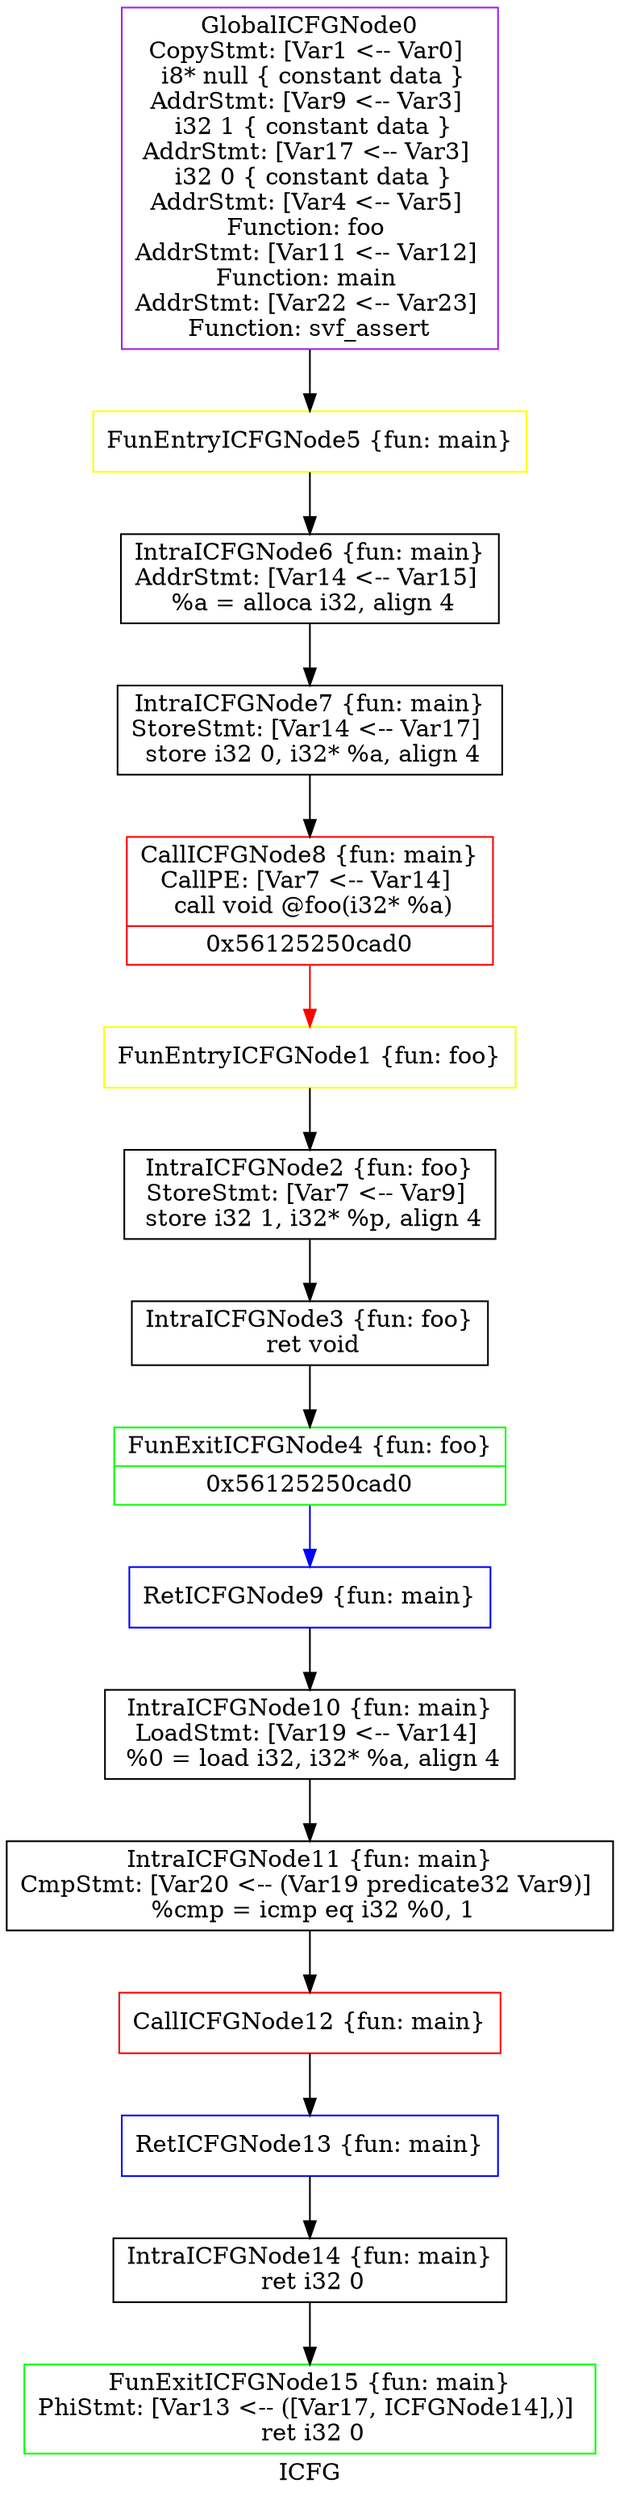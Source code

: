 digraph "ICFG" {
	label="ICFG";

	Node0x561252478800 [shape=record,color=purple,label="{GlobalICFGNode0\nCopyStmt: [Var1 \<-- Var0]  \n i8* null \{ constant data \}\nAddrStmt: [Var9 \<-- Var3]  \n i32 1 \{ constant data \}\nAddrStmt: [Var17 \<-- Var3]  \n i32 0 \{ constant data \}\nAddrStmt: [Var4 \<-- Var5]  \nFunction: foo \nAddrStmt: [Var11 \<-- Var12]  \nFunction: main \nAddrStmt: [Var22 \<-- Var23]  \nFunction: svf_assert }"];
	Node0x561252478800 -> Node0x56125246ba00[style=solid];
	Node0x56125246ad00 [shape=record,color=yellow,label="{FunEntryICFGNode1 \{fun: foo\}}"];
	Node0x56125246ad00 -> Node0x56125247b130[style=solid];
	Node0x56125247b130 [shape=record,color=black,label="{IntraICFGNode2 \{fun: foo\}\nStoreStmt: [Var7 \<-- Var9]  \n   store i32 1, i32* %p, align 4 }"];
	Node0x56125247b130 -> Node0x56125250a0f0[style=solid];
	Node0x56125250a0f0 [shape=record,color=black,label="{IntraICFGNode3 \{fun: foo\}\n   ret void }"];
	Node0x56125250a0f0 -> Node0x56125251dc80[style=solid];
	Node0x56125251dc80 [shape=record,color=green,label="{FunExitICFGNode4 \{fun: foo\}|{<s0>0x56125250cad0}}"];
	Node0x56125251dc80:s0 -> Node0x56125246ae50[style=solid,color=blue];
	Node0x56125246ba00 [shape=record,color=yellow,label="{FunEntryICFGNode5 \{fun: main\}}"];
	Node0x56125246ba00 -> Node0x561252510c50[style=solid];
	Node0x561252510c50 [shape=record,color=black,label="{IntraICFGNode6 \{fun: main\}\nAddrStmt: [Var14 \<-- Var15]  \n   %a = alloca i32, align 4 }"];
	Node0x561252510c50 -> Node0x56125250fe70[style=solid];
	Node0x56125250fe70 [shape=record,color=black,label="{IntraICFGNode7 \{fun: main\}\nStoreStmt: [Var14 \<-- Var17]  \n   store i32 0, i32* %a, align 4 }"];
	Node0x56125250fe70 -> Node0x561252510340[style=solid];
	Node0x561252510340 [shape=record,color=red,label="{CallICFGNode8 \{fun: main\}\nCallPE: [Var7 \<-- Var14]  \n   call void @foo(i32* %a) |{<s0>0x56125250cad0}}"];
	Node0x561252510340:s0 -> Node0x56125246ad00[style=solid,color=red];
	Node0x56125246ae50 [shape=record,color=blue,label="{RetICFGNode9 \{fun: main\}}"];
	Node0x56125246ae50 -> Node0x561252510590[style=solid];
	Node0x561252510590 [shape=record,color=black,label="{IntraICFGNode10 \{fun: main\}\nLoadStmt: [Var19 \<-- Var14]  \n   %0 = load i32, i32* %a, align 4 }"];
	Node0x561252510590 -> Node0x561252510770[style=solid];
	Node0x561252510770 [shape=record,color=black,label="{IntraICFGNode11 \{fun: main\}\nCmpStmt: [Var20 \<-- (Var19 predicate32 Var9)]  \n   %cmp = icmp eq i32 %0, 1 }"];
	Node0x561252510770 -> Node0x56125247b420[style=solid];
	Node0x56125247b420 [shape=record,color=red,label="{CallICFGNode12 \{fun: main\}}"];
	Node0x56125247b420 -> Node0x5612524689d0[style=solid];
	Node0x5612524689d0 [shape=record,color=blue,label="{RetICFGNode13 \{fun: main\}}"];
	Node0x5612524689d0 -> Node0x56125247b750[style=solid];
	Node0x56125247b750 [shape=record,color=black,label="{IntraICFGNode14 \{fun: main\}\n   ret i32 0 }"];
	Node0x56125247b750 -> Node0x56125247b950[style=solid];
	Node0x56125247b950 [shape=record,color=green,label="{FunExitICFGNode15 \{fun: main\}\nPhiStmt: [Var13 \<-- ([Var17, ICFGNode14],)]  \n   ret i32 0 }"];
}
